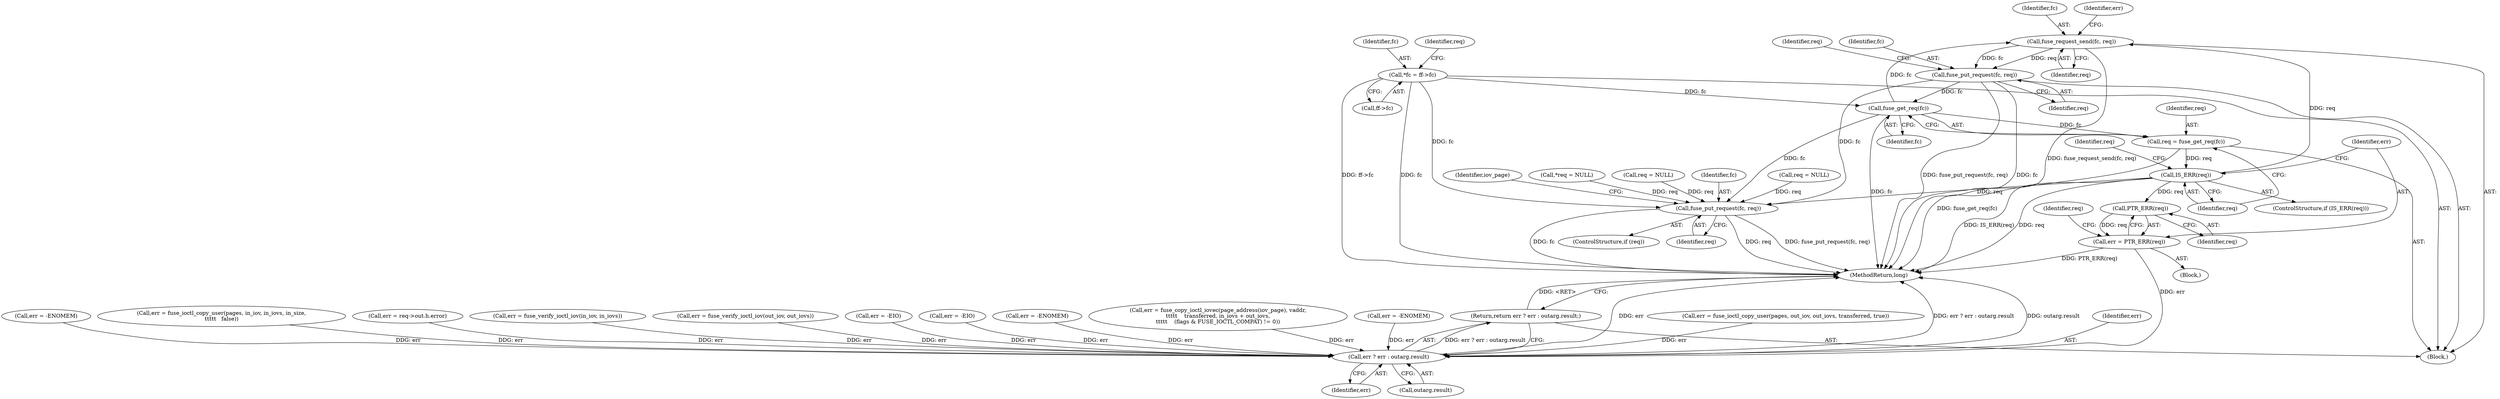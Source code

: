 digraph "0_linux_7572777eef78ebdee1ecb7c258c0ef94d35bad16@API" {
"1000486" [label="(Call,fuse_request_send(fc, req))"];
"1000309" [label="(Call,fuse_get_req(fc))"];
"1000121" [label="(Call,*fc = ff->fc)"];
"1000509" [label="(Call,fuse_put_request(fc, req))"];
"1000486" [label="(Call,fuse_request_send(fc, req))"];
"1000312" [label="(Call,IS_ERR(req))"];
"1000307" [label="(Call,req = fuse_get_req(fc))"];
"1000317" [label="(Call,PTR_ERR(req))"];
"1000315" [label="(Call,err = PTR_ERR(req))"];
"1000658" [label="(Call,err ? err : outarg.result)"];
"1000657" [label="(Return,return err ? err : outarg.result;)"];
"1000641" [label="(Call,fuse_put_request(fc, req))"];
"1000643" [label="(Identifier,req)"];
"1000316" [label="(Identifier,err)"];
"1000311" [label="(ControlStructure,if (IS_ERR(req)))"];
"1000122" [label="(Identifier,fc)"];
"1000630" [label="(Call,err = fuse_ioctl_copy_user(pages, out_iov, out_iovs, transferred, true))"];
"1000310" [label="(Identifier,fc)"];
"1000113" [label="(Block,)"];
"1000513" [label="(Identifier,req)"];
"1000660" [label="(Identifier,err)"];
"1000307" [label="(Call,req = fuse_get_req(fc))"];
"1000318" [label="(Identifier,req)"];
"1000658" [label="(Call,err ? err : outarg.result)"];
"1000314" [label="(Block,)"];
"1000659" [label="(Identifier,err)"];
"1000488" [label="(Identifier,req)"];
"1000325" [label="(Identifier,req)"];
"1000546" [label="(Call,err = -ENOMEM)"];
"1000642" [label="(Identifier,fc)"];
"1000419" [label="(Call,err = fuse_ioctl_copy_user(pages, in_iov, in_iovs, in_size,\n\t\t\t\t\t   false))"];
"1000313" [label="(Identifier,req)"];
"1000489" [label="(Call,err = req->out.h.error)"];
"1000509" [label="(Call,fuse_put_request(fc, req))"];
"1000657" [label="(Return,return err ? err : outarg.result;)"];
"1000602" [label="(Call,err = fuse_verify_ioctl_iov(in_iov, in_iovs))"];
"1000315" [label="(Call,err = PTR_ERR(req))"];
"1000486" [label="(Call,fuse_request_send(fc, req))"];
"1000610" [label="(Call,err = fuse_verify_ioctl_iov(out_iov, out_iovs))"];
"1000512" [label="(Call,req = NULL)"];
"1000487" [label="(Identifier,fc)"];
"1000664" [label="(MethodReturn,long)"];
"1000645" [label="(Identifier,iov_page)"];
"1000661" [label="(Call,outarg.result)"];
"1000129" [label="(Call,*req = NULL)"];
"1000511" [label="(Identifier,req)"];
"1000510" [label="(Identifier,fc)"];
"1000121" [label="(Call,*fc = ff->fc)"];
"1000312" [label="(Call,IS_ERR(req))"];
"1000641" [label="(Call,fuse_put_request(fc, req))"];
"1000490" [label="(Identifier,err)"];
"1000619" [label="(Call,err = -EIO)"];
"1000308" [label="(Identifier,req)"];
"1000123" [label="(Call,ff->fc)"];
"1000130" [label="(Identifier,req)"];
"1000309" [label="(Call,fuse_get_req(fc))"];
"1000526" [label="(Call,err = -EIO)"];
"1000639" [label="(ControlStructure,if (req))"];
"1000317" [label="(Call,PTR_ERR(req))"];
"1000320" [label="(Identifier,req)"];
"1000277" [label="(Call,err = -ENOMEM)"];
"1000319" [label="(Call,req = NULL)"];
"1000572" [label="(Call,err = fuse_copy_ioctl_iovec(page_address(iov_page), vaddr,\n\t\t\t\t\t    transferred, in_iovs + out_iovs,\n\t\t\t\t\t    (flags & FUSE_IOCTL_COMPAT) != 0))"];
"1000172" [label="(Call,err = -ENOMEM)"];
"1000486" -> "1000113"  [label="AST: "];
"1000486" -> "1000488"  [label="CFG: "];
"1000487" -> "1000486"  [label="AST: "];
"1000488" -> "1000486"  [label="AST: "];
"1000490" -> "1000486"  [label="CFG: "];
"1000486" -> "1000664"  [label="DDG: fuse_request_send(fc, req)"];
"1000309" -> "1000486"  [label="DDG: fc"];
"1000312" -> "1000486"  [label="DDG: req"];
"1000486" -> "1000509"  [label="DDG: fc"];
"1000486" -> "1000509"  [label="DDG: req"];
"1000309" -> "1000307"  [label="AST: "];
"1000309" -> "1000310"  [label="CFG: "];
"1000310" -> "1000309"  [label="AST: "];
"1000307" -> "1000309"  [label="CFG: "];
"1000309" -> "1000664"  [label="DDG: fc"];
"1000309" -> "1000307"  [label="DDG: fc"];
"1000121" -> "1000309"  [label="DDG: fc"];
"1000509" -> "1000309"  [label="DDG: fc"];
"1000309" -> "1000641"  [label="DDG: fc"];
"1000121" -> "1000113"  [label="AST: "];
"1000121" -> "1000123"  [label="CFG: "];
"1000122" -> "1000121"  [label="AST: "];
"1000123" -> "1000121"  [label="AST: "];
"1000130" -> "1000121"  [label="CFG: "];
"1000121" -> "1000664"  [label="DDG: ff->fc"];
"1000121" -> "1000664"  [label="DDG: fc"];
"1000121" -> "1000641"  [label="DDG: fc"];
"1000509" -> "1000113"  [label="AST: "];
"1000509" -> "1000511"  [label="CFG: "];
"1000510" -> "1000509"  [label="AST: "];
"1000511" -> "1000509"  [label="AST: "];
"1000513" -> "1000509"  [label="CFG: "];
"1000509" -> "1000664"  [label="DDG: fuse_put_request(fc, req)"];
"1000509" -> "1000664"  [label="DDG: fc"];
"1000509" -> "1000641"  [label="DDG: fc"];
"1000312" -> "1000311"  [label="AST: "];
"1000312" -> "1000313"  [label="CFG: "];
"1000313" -> "1000312"  [label="AST: "];
"1000316" -> "1000312"  [label="CFG: "];
"1000325" -> "1000312"  [label="CFG: "];
"1000312" -> "1000664"  [label="DDG: IS_ERR(req)"];
"1000312" -> "1000664"  [label="DDG: req"];
"1000307" -> "1000312"  [label="DDG: req"];
"1000312" -> "1000317"  [label="DDG: req"];
"1000312" -> "1000641"  [label="DDG: req"];
"1000307" -> "1000113"  [label="AST: "];
"1000308" -> "1000307"  [label="AST: "];
"1000313" -> "1000307"  [label="CFG: "];
"1000307" -> "1000664"  [label="DDG: fuse_get_req(fc)"];
"1000317" -> "1000315"  [label="AST: "];
"1000317" -> "1000318"  [label="CFG: "];
"1000318" -> "1000317"  [label="AST: "];
"1000315" -> "1000317"  [label="CFG: "];
"1000317" -> "1000315"  [label="DDG: req"];
"1000315" -> "1000314"  [label="AST: "];
"1000316" -> "1000315"  [label="AST: "];
"1000320" -> "1000315"  [label="CFG: "];
"1000315" -> "1000664"  [label="DDG: PTR_ERR(req)"];
"1000315" -> "1000658"  [label="DDG: err"];
"1000658" -> "1000657"  [label="AST: "];
"1000658" -> "1000660"  [label="CFG: "];
"1000658" -> "1000661"  [label="CFG: "];
"1000659" -> "1000658"  [label="AST: "];
"1000660" -> "1000658"  [label="AST: "];
"1000661" -> "1000658"  [label="AST: "];
"1000657" -> "1000658"  [label="CFG: "];
"1000658" -> "1000664"  [label="DDG: err"];
"1000658" -> "1000664"  [label="DDG: outarg.result"];
"1000658" -> "1000664"  [label="DDG: err ? err : outarg.result"];
"1000658" -> "1000657"  [label="DDG: err ? err : outarg.result"];
"1000630" -> "1000658"  [label="DDG: err"];
"1000277" -> "1000658"  [label="DDG: err"];
"1000526" -> "1000658"  [label="DDG: err"];
"1000602" -> "1000658"  [label="DDG: err"];
"1000572" -> "1000658"  [label="DDG: err"];
"1000619" -> "1000658"  [label="DDG: err"];
"1000419" -> "1000658"  [label="DDG: err"];
"1000610" -> "1000658"  [label="DDG: err"];
"1000546" -> "1000658"  [label="DDG: err"];
"1000489" -> "1000658"  [label="DDG: err"];
"1000172" -> "1000658"  [label="DDG: err"];
"1000657" -> "1000113"  [label="AST: "];
"1000664" -> "1000657"  [label="CFG: "];
"1000657" -> "1000664"  [label="DDG: <RET>"];
"1000641" -> "1000639"  [label="AST: "];
"1000641" -> "1000643"  [label="CFG: "];
"1000642" -> "1000641"  [label="AST: "];
"1000643" -> "1000641"  [label="AST: "];
"1000645" -> "1000641"  [label="CFG: "];
"1000641" -> "1000664"  [label="DDG: req"];
"1000641" -> "1000664"  [label="DDG: fuse_put_request(fc, req)"];
"1000641" -> "1000664"  [label="DDG: fc"];
"1000129" -> "1000641"  [label="DDG: req"];
"1000512" -> "1000641"  [label="DDG: req"];
"1000319" -> "1000641"  [label="DDG: req"];
}
